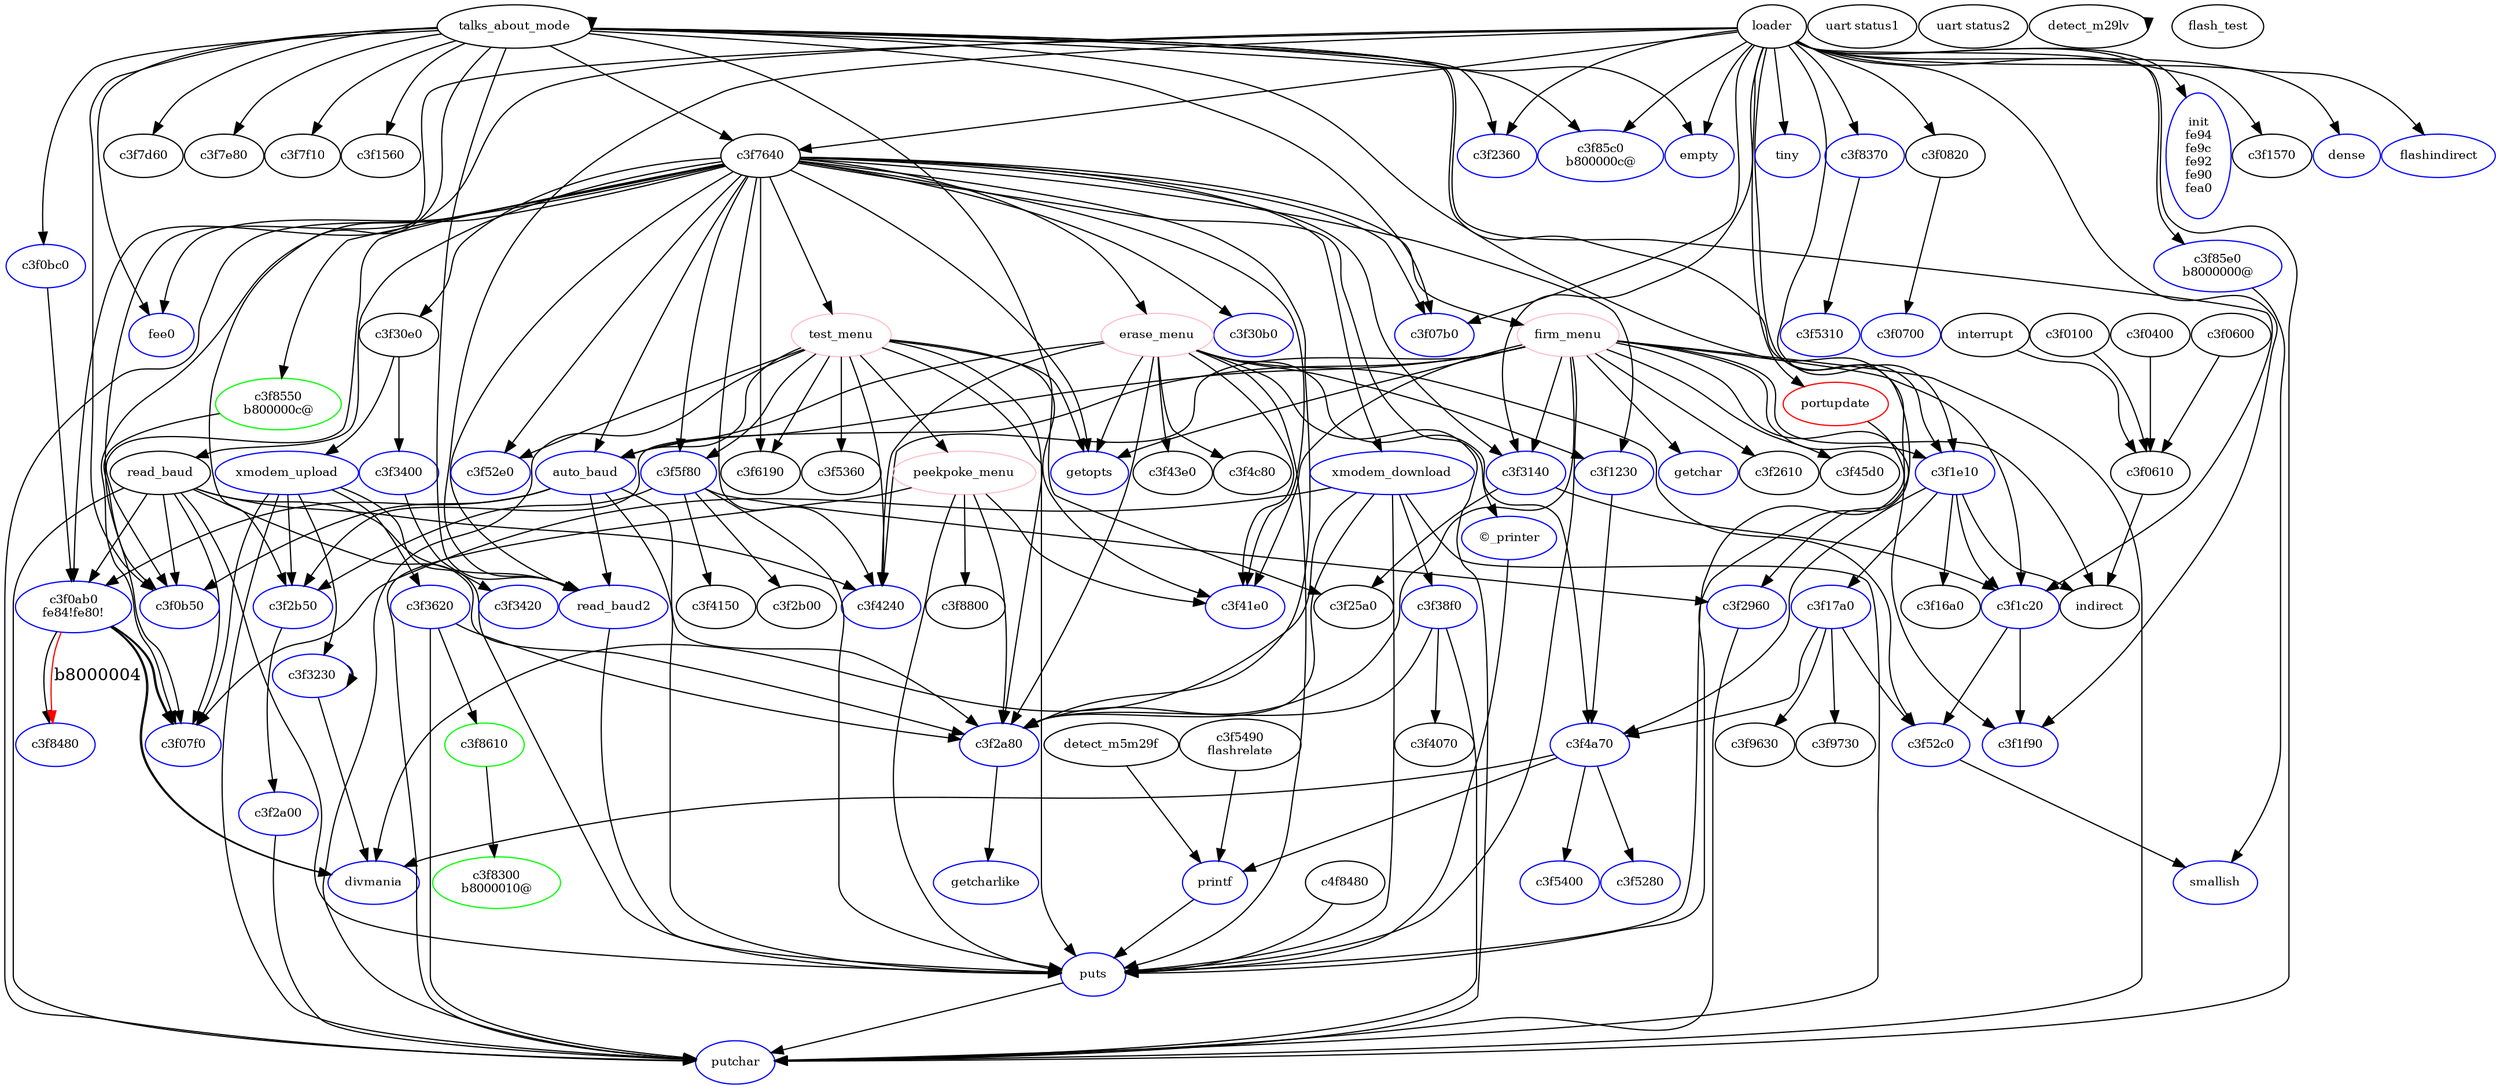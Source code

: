 # -*- compile-command: "dot -Tpng vmem.dot > tmp.png && xzgv tmp.png ; rm tmp.png"   -*-
digraph  procedures  {
node [fontsize=10]
graph [nodesep=0]

c3f0100 -> c3f0610
c3f0400 -> c3f0610
c3f0600 -> c3f0610


interrupt -> 
{ 
  c3f0610

}

c3f0610 -> {
 indirect
}



c3f0820 -> {
	c3f0700  [color="blue"]
}

c3f0900 -> {

c3f07f0 [color=blue]
c3f0ab0 [color=blue]
c3f0b50 [color=blue]
c3f0b80 [color=blue]
c3f0c60 [color=blue,label="putchar"]
c3f2a80 [color=blue]
c3f2ac0 [color=blue]
c3f4240 [color=blue]
}

c3f2ac0 -> {
  c3f0c60
}

c3f2a80 -> { 
c3f0a20 [color=blue, label="getcharlike"]
}



c3f0ab0 -> {
c3f95a0 [color="blue", label="divmania"]
c3f8480 [color="blue"]
c3f07f0
}

c4f8480 -> {
   c3f2ac0
}

c3f0b80 -> {
  c3f2ac0 [label="puts"]
}

c3f0c80 [label=getchar, color=blue]

c3f0c9e [label="uart status1"]
c3f0cb0 [label="uart status2"]


c3f7640 -> {
c3f07b0 [color=blue]
c3f07f0 [color=blue]
c3f0850 [color=blue, label="fee0"]
c3f0900
c3f0b50
c3f0b80
c3f0bf0 [color=blue, label="auto_baud"] 
c3f0c60
c3f1230 [color=blue]
c3f2a80
c3f30b0 [color=blue]
c3f30e0
c3f3140 [color=blue]
c3f3cb0
c3f3cb0 [color=blue, label="xmodem_download"]
c3f41e0 [color=blue]
c3f4240 
c3f46a0 [color=blue, label="getopts"]
c3f52e0
c3f52e0 [color=blue]
c3f5ea0
c3f5ea0 [color=blue, label="©_printer"]
c3f5f80 [color=blue]
c3f6190
c3f6730 [label="erase_menu", color=pink]
c3f6d40 [color=pink, label="firm_menu"]
c3f8550 [color=green, label="\N\nb800000c@"]
c3f9300 [color=pink, label="test_menu"]

}

c3f9300 -> {
c3f2ac0
c3f2a80
c3f41e0
c3f4240
c3f46a0
c3f0c60
c3f0bf0
c3f6190
c3f5f80
c3f52e0
c3f5360
c3f8dc0 [color=pink, label="peekpoke_menu"]
}

c3f8dc0 -> {
c3f0c60
c3f2ac0
c3f41e0
c3f8800
c3f2a80
c3f41e0
c3f0c60


}

c3f8550 -> {
c3f07f0

}

c3f5f80 -> {
c3f2b50
c3f2ac0
c3f2960 [color=blue]
c3f2b50
c3f2b00
c3f4150
}

c3f2960 -> {

c3f0c60
}


c3f6d40 -> {
c3f2ac0
c3f2a80
c3f41e0
c3f4240
c3f46a0
c3f0c60
c3f0bf0
indirect
c3f0c80
c3f0c60
c3f1e10
c3f0c80
c3f0c60
c3f41e0
c3f2610
c3f3140
c3f1c20
c3f0c60
c3f2960
c3f45d0
c3f2b50
c3f2b50
c3f2960

}




c3f3cb0 -> {
c3f2ac0
c3f95a0
c3f2a80
c3f38f0 [color=blue]
c3f0c60
c3f2a80
c3f07f0


}


c3f30e0 -> {
c3f3ab0 [color=blue, label="xmodem_upload"]
c3f3400 [color=blue]
}

c3f3400 -> c3f3420

c3f3420 [ color=blue]

c3f3ab0 -> {
c3f2ac0
c3f0c60
c3f3620 [color=blue]
c3f2b50
c3f07f0
c3f3230 [color=blue]
}


c3f8030 -> c3f2ac0
c3f1230->c3f4a70

c3f4a70 [color=blue]
c3f4a70 -> {
c3f8030 [color=blue]
c3f5400 [color=blue]
c3f95a0
c3f5280 [color=blue]

}



c3f0bf0 -> {
c3f2ac0
c3f0b50
c3f0ab0
c3f2a80
c3f0b80
}

c3f3620 -> {
c3f8610 [color=green]
c3f2a80
c3f0c60
c3f0c60
}

c3f3140 -> {
c3f1c20 [color=blue]
c3f25a0
}

c3f1c20 -> {
c3f1f90
c3f52c0
}

c3f0da0 [label="loader"]

c3f0da0 -> {

c3f0750
c3f07b0
c3f0820
c3f0ab0
c3f0b50
c3f0b80 [label="read_baud2"]
c3f0c60
c3f1570
c3f1e10 [color=blue]
c3f1f90
c3f1f90 [color=blue]
c3f2360 [color=blue]
c3f2ac0
c3f3140
c3f4dd0
c3f4ee0 [color=blue, label=flashindirect]
c3f5e50 [color=blue, label=tiny]
c3f7640
c3f8090
c3f8370 [color=blue]
c3f85c0
c3f85d0 [label=empty, color=blue]
c3f85e0 [color=blue, label="\N\nb8000000@"]

}

c3f85e0 -> c3f4350

c3f8090 [color=red, label=portupdate]

c3f8090 -> {

c3f2ac0
}
c3f5a10 [label=detect_m29lv]

c3f5a10 -> {
	c3f5a10
}
c3f5560 [label=detect_m5m29f]
c3f5490 [label="\N\nflashrelate"]

c3f5490 -> {
c3f8030
}

c3f5560 -> {
	c3f8030 [label="printf"]
}





c3f0750 [ label="init\nfe94\nfe9c\nfe92\nfe90\nfea0", color=blue]

c3f4dd0 [color=blue, label="dense"]


c3f8370 -> {
c3f5310 [color="blue"]

}

c3f5080 [label="flash_test"]

c3f0900 [label="read_baud"]



c3f1280 [label="talks_about_mode"]

c3f1280 -> {
c3f0b80
c3f0bc0 [color=blue]
c3f1280
c3f1c20
c3f1e10
c3f1e10
c3f1f90
c3f2360
c3f25a0
c3f1280
c3f2b50 [color=blue]
c3f7640
c3f7640
c3f7d60
c3f7e80
c3f7f10
c3f85c0 [color=blue, label="\N\nb800000c@"]
c3f0b50
c3f07b0
c3f0850
c3f1560
c3f85d0
c3f1f90
c3f2360
c3f7d60
c3f1c20
}


c3f1e10 -> {
c3f1c20
indirect
c3f16a0
c3f4a70
c3f17a0 [color=blue]
c3f16a0
c3f4a70
}

c3f17a0 -> {
c3f9630
c3f9630
c3f9730
c3f52c0 [color=blue]
c3f4a70
c3f4a70

}
c3f52c0 -> c3f4350

c3f4350 [color=blue, label=smallish]


c3f8610 -> c3f8300

c3f8300[color=green, label="\N\nb8000010@"]

c3f0bc0 -> {
c3f0ab0 [color=blue, label="\N\nfe84!fe80!\n"]
}

c3f0ab0 ->  c3f8480  [label="b8000004", color=red]

c3f0ab0 -> {
c3f95a0
c3f07f0
}

c3f2b50 -> {
c3f2a00  [color=blue]
}
c3f2a00 -> c3f0c60

c3f3230 -> {
c3f3230
c3f95a0
}


c3f38f0 -> {
c3f0c60
c3f4070
c3f2a80
c3f2a80
c3f2a80
}

c3f6730 -> {
c3f52c0
c3f2ac0
c3f2a80
c3f41e0
c3f4240
c3f46a0
c3f0c60
c3f0bf0
c3f1230
c3f43e0
c3f4c80
c3f4c80
c3f4a70
c3f4c80
c3f1230
c3f4c80
}


 c3f5ea0 -> {
c3f2ac0
}

}

